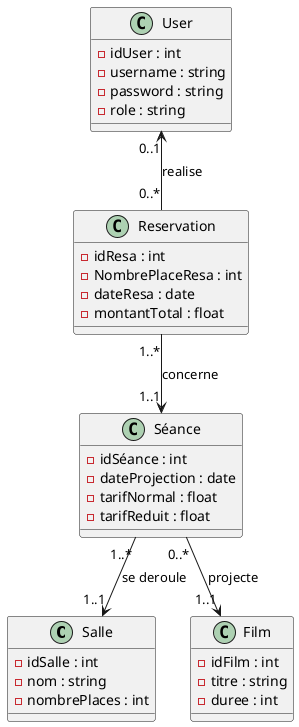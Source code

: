 @startuml

class Salle {
- idSalle : int
- nom : string
- nombrePlaces : int
}

class Séance {
- idSéance : int
- dateProjection : date
- tarifNormal : float
- tarifReduit : float
}

class Film {
- idFilm : int
- titre : string
- duree : int
}

class User {
- idUser : int
- username : string
- password : string
- role : string
}

class Reservation {
- idResa : int
- NombrePlaceResa : int
- dateResa : date
- montantTotal : float
}


Séance "0..*"--> "1..1" Film : projecte
Séance "1..*" --> "1..1" Salle : se deroule
User "0..1" <-- "0..*" Reservation : realise
Reservation "1..*" --> "1..1" Séance : concerne

@enduml